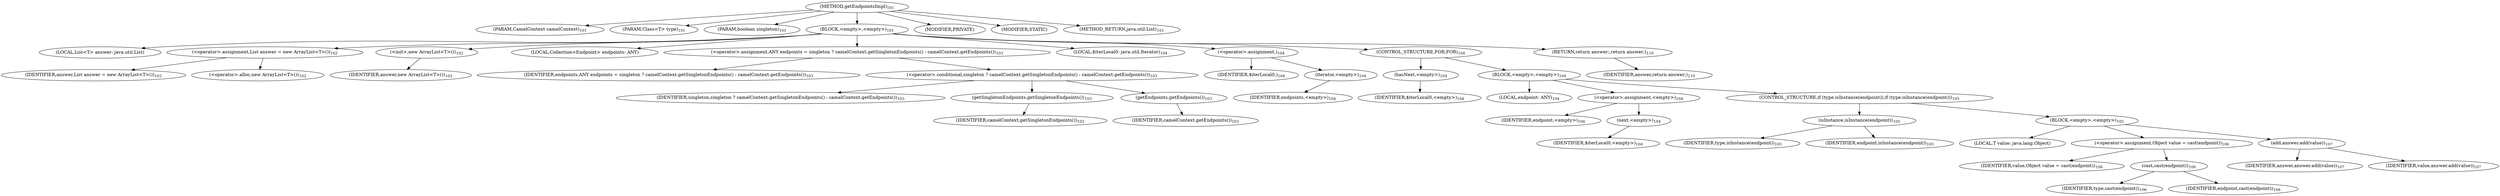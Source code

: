 digraph "getEndpointsImpl" {  
"125" [label = <(METHOD,getEndpointsImpl)<SUB>101</SUB>> ]
"126" [label = <(PARAM,CamelContext camelContext)<SUB>101</SUB>> ]
"127" [label = <(PARAM,Class&lt;T&gt; type)<SUB>101</SUB>> ]
"128" [label = <(PARAM,boolean singleton)<SUB>101</SUB>> ]
"129" [label = <(BLOCK,&lt;empty&gt;,&lt;empty&gt;)<SUB>101</SUB>> ]
"6" [label = <(LOCAL,List&lt;T&gt; answer: java.util.List)> ]
"130" [label = <(&lt;operator&gt;.assignment,List answer = new ArrayList&lt;T&gt;())<SUB>102</SUB>> ]
"131" [label = <(IDENTIFIER,answer,List answer = new ArrayList&lt;T&gt;())<SUB>102</SUB>> ]
"132" [label = <(&lt;operator&gt;.alloc,new ArrayList&lt;T&gt;())<SUB>102</SUB>> ]
"133" [label = <(&lt;init&gt;,new ArrayList&lt;T&gt;())<SUB>102</SUB>> ]
"5" [label = <(IDENTIFIER,answer,new ArrayList&lt;T&gt;())<SUB>102</SUB>> ]
"134" [label = <(LOCAL,Collection&lt;Endpoint&gt; endpoints: ANY)> ]
"135" [label = <(&lt;operator&gt;.assignment,ANY endpoints = singleton ? camelContext.getSingletonEndpoints() : camelContext.getEndpoints())<SUB>103</SUB>> ]
"136" [label = <(IDENTIFIER,endpoints,ANY endpoints = singleton ? camelContext.getSingletonEndpoints() : camelContext.getEndpoints())<SUB>103</SUB>> ]
"137" [label = <(&lt;operator&gt;.conditional,singleton ? camelContext.getSingletonEndpoints() : camelContext.getEndpoints())<SUB>103</SUB>> ]
"138" [label = <(IDENTIFIER,singleton,singleton ? camelContext.getSingletonEndpoints() : camelContext.getEndpoints())<SUB>103</SUB>> ]
"139" [label = <(getSingletonEndpoints,getSingletonEndpoints())<SUB>103</SUB>> ]
"140" [label = <(IDENTIFIER,camelContext,getSingletonEndpoints())<SUB>103</SUB>> ]
"141" [label = <(getEndpoints,getEndpoints())<SUB>103</SUB>> ]
"142" [label = <(IDENTIFIER,camelContext,getEndpoints())<SUB>103</SUB>> ]
"143" [label = <(LOCAL,$iterLocal0: java.util.Iterator)<SUB>104</SUB>> ]
"144" [label = <(&lt;operator&gt;.assignment,)<SUB>104</SUB>> ]
"145" [label = <(IDENTIFIER,$iterLocal0,)<SUB>104</SUB>> ]
"146" [label = <(iterator,&lt;empty&gt;)<SUB>104</SUB>> ]
"147" [label = <(IDENTIFIER,endpoints,&lt;empty&gt;)<SUB>104</SUB>> ]
"148" [label = <(CONTROL_STRUCTURE,FOR,FOR)<SUB>104</SUB>> ]
"149" [label = <(hasNext,&lt;empty&gt;)<SUB>104</SUB>> ]
"150" [label = <(IDENTIFIER,$iterLocal0,&lt;empty&gt;)<SUB>104</SUB>> ]
"151" [label = <(BLOCK,&lt;empty&gt;,&lt;empty&gt;)<SUB>104</SUB>> ]
"152" [label = <(LOCAL,endpoint: ANY)<SUB>104</SUB>> ]
"153" [label = <(&lt;operator&gt;.assignment,&lt;empty&gt;)<SUB>104</SUB>> ]
"154" [label = <(IDENTIFIER,endpoint,&lt;empty&gt;)<SUB>104</SUB>> ]
"155" [label = <(next,&lt;empty&gt;)<SUB>104</SUB>> ]
"156" [label = <(IDENTIFIER,$iterLocal0,&lt;empty&gt;)<SUB>104</SUB>> ]
"157" [label = <(CONTROL_STRUCTURE,if (type.isInstance(endpoint)),if (type.isInstance(endpoint)))<SUB>105</SUB>> ]
"158" [label = <(isInstance,isInstance(endpoint))<SUB>105</SUB>> ]
"159" [label = <(IDENTIFIER,type,isInstance(endpoint))<SUB>105</SUB>> ]
"160" [label = <(IDENTIFIER,endpoint,isInstance(endpoint))<SUB>105</SUB>> ]
"161" [label = <(BLOCK,&lt;empty&gt;,&lt;empty&gt;)<SUB>105</SUB>> ]
"162" [label = <(LOCAL,T value: java.lang.Object)> ]
"163" [label = <(&lt;operator&gt;.assignment,Object value = cast(endpoint))<SUB>106</SUB>> ]
"164" [label = <(IDENTIFIER,value,Object value = cast(endpoint))<SUB>106</SUB>> ]
"165" [label = <(cast,cast(endpoint))<SUB>106</SUB>> ]
"166" [label = <(IDENTIFIER,type,cast(endpoint))<SUB>106</SUB>> ]
"167" [label = <(IDENTIFIER,endpoint,cast(endpoint))<SUB>106</SUB>> ]
"168" [label = <(add,answer.add(value))<SUB>107</SUB>> ]
"169" [label = <(IDENTIFIER,answer,answer.add(value))<SUB>107</SUB>> ]
"170" [label = <(IDENTIFIER,value,answer.add(value))<SUB>107</SUB>> ]
"171" [label = <(RETURN,return answer;,return answer;)<SUB>110</SUB>> ]
"172" [label = <(IDENTIFIER,answer,return answer;)<SUB>110</SUB>> ]
"173" [label = <(MODIFIER,PRIVATE)> ]
"174" [label = <(MODIFIER,STATIC)> ]
"175" [label = <(METHOD_RETURN,java.util.List)<SUB>101</SUB>> ]
  "125" -> "126" 
  "125" -> "127" 
  "125" -> "128" 
  "125" -> "129" 
  "125" -> "173" 
  "125" -> "174" 
  "125" -> "175" 
  "129" -> "6" 
  "129" -> "130" 
  "129" -> "133" 
  "129" -> "134" 
  "129" -> "135" 
  "129" -> "143" 
  "129" -> "144" 
  "129" -> "148" 
  "129" -> "171" 
  "130" -> "131" 
  "130" -> "132" 
  "133" -> "5" 
  "135" -> "136" 
  "135" -> "137" 
  "137" -> "138" 
  "137" -> "139" 
  "137" -> "141" 
  "139" -> "140" 
  "141" -> "142" 
  "144" -> "145" 
  "144" -> "146" 
  "146" -> "147" 
  "148" -> "149" 
  "148" -> "151" 
  "149" -> "150" 
  "151" -> "152" 
  "151" -> "153" 
  "151" -> "157" 
  "153" -> "154" 
  "153" -> "155" 
  "155" -> "156" 
  "157" -> "158" 
  "157" -> "161" 
  "158" -> "159" 
  "158" -> "160" 
  "161" -> "162" 
  "161" -> "163" 
  "161" -> "168" 
  "163" -> "164" 
  "163" -> "165" 
  "165" -> "166" 
  "165" -> "167" 
  "168" -> "169" 
  "168" -> "170" 
  "171" -> "172" 
}
